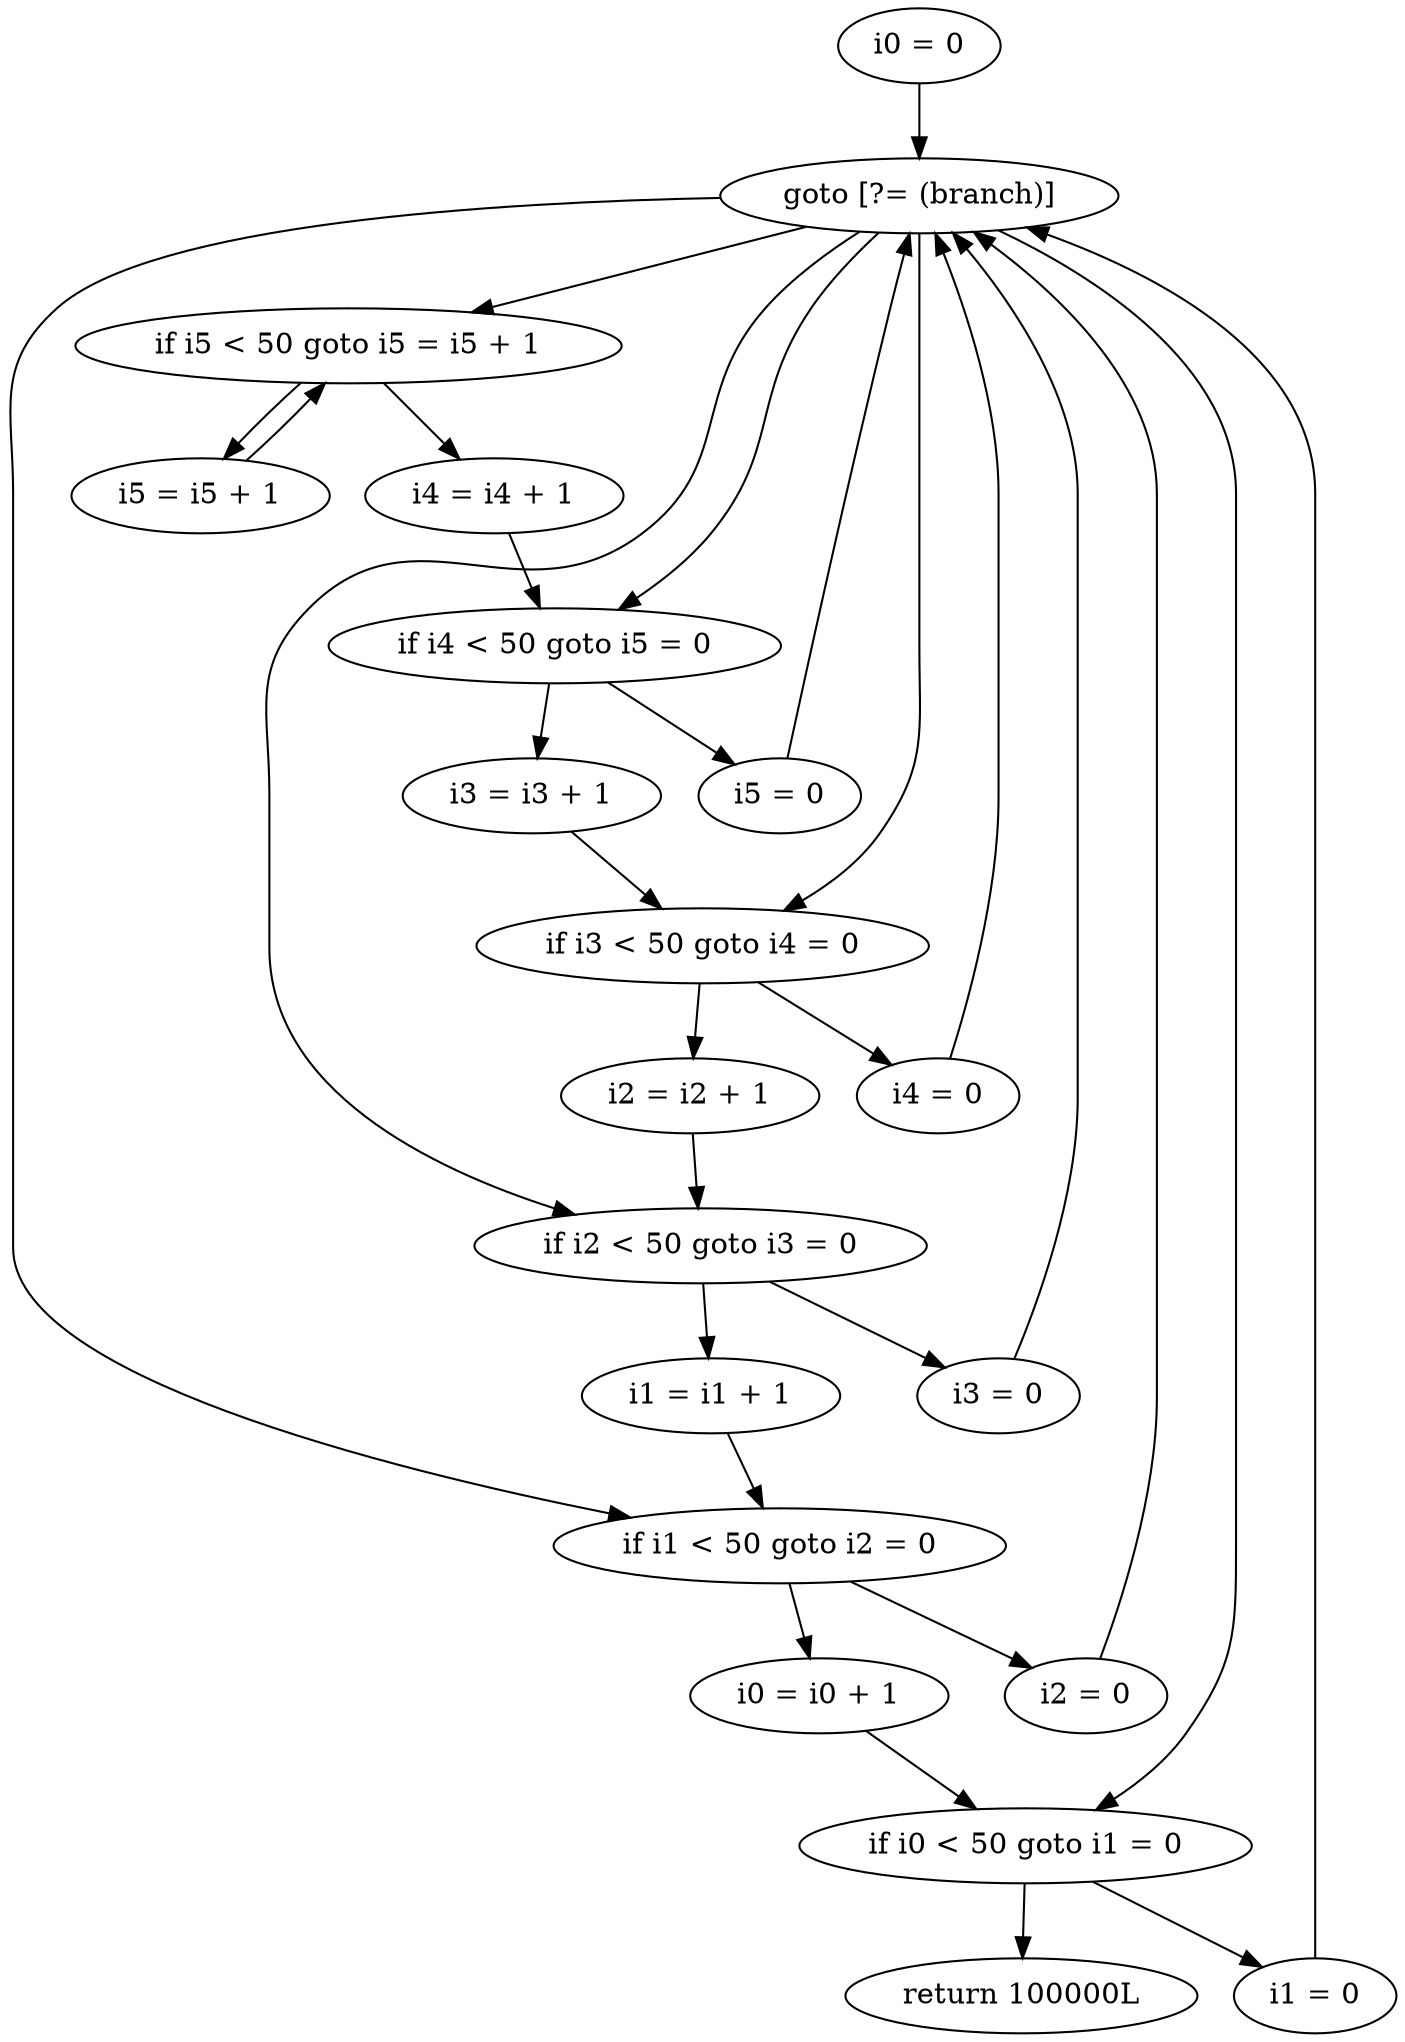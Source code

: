 digraph "unitGraph" {
    "i0 = 0"
    "goto [?= (branch)]"
    "i1 = 0"
    "i2 = 0"
    "i3 = 0"
    "i4 = 0"
    "i5 = 0"
    "i5 = i5 + 1"
    "if i5 < 50 goto i5 = i5 + 1"
    "i4 = i4 + 1"
    "if i4 < 50 goto i5 = 0"
    "i3 = i3 + 1"
    "if i3 < 50 goto i4 = 0"
    "i2 = i2 + 1"
    "if i2 < 50 goto i3 = 0"
    "i1 = i1 + 1"
    "if i1 < 50 goto i2 = 0"
    "i0 = i0 + 1"
    "if i0 < 50 goto i1 = 0"
    "return 100000L"
    "i0 = 0"->"goto [?= (branch)]";
    "goto [?= (branch)]"->"if i0 < 50 goto i1 = 0";
    "i1 = 0"->"goto [?= (branch)]";
    "goto [?= (branch)]"->"if i1 < 50 goto i2 = 0";
    "i2 = 0"->"goto [?= (branch)]";
    "goto [?= (branch)]"->"if i2 < 50 goto i3 = 0";
    "i3 = 0"->"goto [?= (branch)]";
    "goto [?= (branch)]"->"if i3 < 50 goto i4 = 0";
    "i4 = 0"->"goto [?= (branch)]";
    "goto [?= (branch)]"->"if i4 < 50 goto i5 = 0";
    "i5 = 0"->"goto [?= (branch)]";
    "goto [?= (branch)]"->"if i5 < 50 goto i5 = i5 + 1";
    "i5 = i5 + 1"->"if i5 < 50 goto i5 = i5 + 1";
    "if i5 < 50 goto i5 = i5 + 1"->"i4 = i4 + 1";
    "if i5 < 50 goto i5 = i5 + 1"->"i5 = i5 + 1";
    "i4 = i4 + 1"->"if i4 < 50 goto i5 = 0";
    "if i4 < 50 goto i5 = 0"->"i3 = i3 + 1";
    "if i4 < 50 goto i5 = 0"->"i5 = 0";
    "i3 = i3 + 1"->"if i3 < 50 goto i4 = 0";
    "if i3 < 50 goto i4 = 0"->"i2 = i2 + 1";
    "if i3 < 50 goto i4 = 0"->"i4 = 0";
    "i2 = i2 + 1"->"if i2 < 50 goto i3 = 0";
    "if i2 < 50 goto i3 = 0"->"i1 = i1 + 1";
    "if i2 < 50 goto i3 = 0"->"i3 = 0";
    "i1 = i1 + 1"->"if i1 < 50 goto i2 = 0";
    "if i1 < 50 goto i2 = 0"->"i0 = i0 + 1";
    "if i1 < 50 goto i2 = 0"->"i2 = 0";
    "i0 = i0 + 1"->"if i0 < 50 goto i1 = 0";
    "if i0 < 50 goto i1 = 0"->"return 100000L";
    "if i0 < 50 goto i1 = 0"->"i1 = 0";
}
